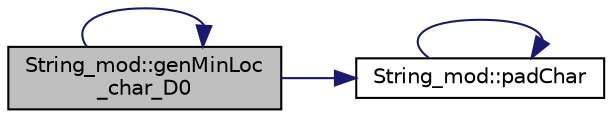 digraph "String_mod::genMinLoc_char_D0"
{
 // LATEX_PDF_SIZE
  edge [fontname="Helvetica",fontsize="10",labelfontname="Helvetica",labelfontsize="10"];
  node [fontname="Helvetica",fontsize="10",shape=record];
  rankdir="LR";
  Node1 [label="String_mod::genMinLoc\l_char_D0",height=0.2,width=0.4,color="black", fillcolor="grey75", style="filled", fontcolor="black",tooltip=" "];
  Node1 -> Node1 [color="midnightblue",fontsize="10",style="solid",fontname="Helvetica"];
  Node1 -> Node2 [color="midnightblue",fontsize="10",style="solid",fontname="Helvetica"];
  Node2 [label="String_mod::padChar",height=0.2,width=0.4,color="black", fillcolor="white", style="filled",URL="$namespaceString__mod.html#a6af661c9ba1dbd7b57356c0902230373",tooltip="Pad the input assumed-size character vector value with the input assumed-size character vector symbol..."];
  Node2 -> Node2 [color="midnightblue",fontsize="10",style="solid",fontname="Helvetica"];
}
